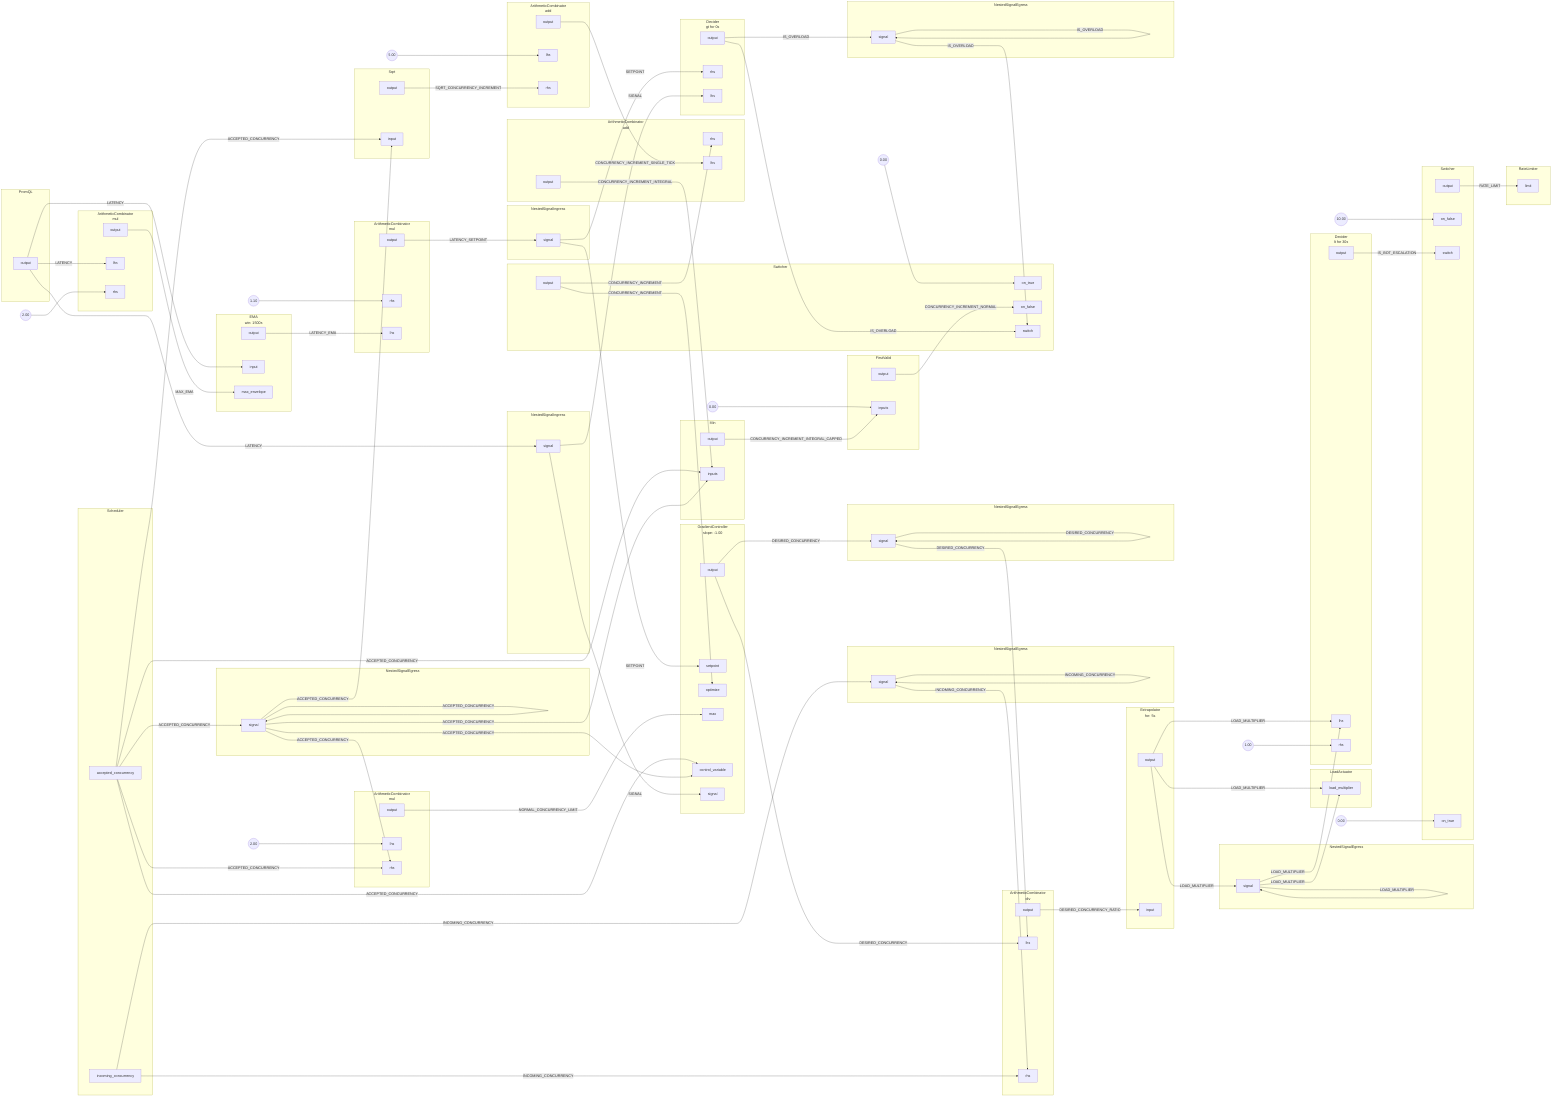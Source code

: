 flowchart LR
subgraph root.0[PromQL]
subgraph root.0_outports[ ]
style root.0_outports fill:none,stroke:none
root.0output[output]
end
end
subgraph root.1[<center>ArithmeticCombinator<br/>mul</center>]
subgraph root.1_inports[ ]
style root.1_inports fill:none,stroke:none
root.1lhs[lhs]
root.1rhs[rhs]
end
subgraph root.1_outports[ ]
style root.1_outports fill:none,stroke:none
root.1output[output]
end
end
FakeConstant0((2.00))
FakeConstant0 --> root.1rhs
subgraph root.2[<center>ArithmeticCombinator<br/>mul</center>]
subgraph root.2_inports[ ]
style root.2_inports fill:none,stroke:none
root.2rhs[rhs]
root.2lhs[lhs]
end
subgraph root.2_outports[ ]
style root.2_outports fill:none,stroke:none
root.2output[output]
end
end
FakeConstant1((1.10))
FakeConstant1 --> root.2rhs
subgraph root.3[<center>EMA<br/>win: 1500s</center>]
subgraph root.3_inports[ ]
style root.3_inports fill:none,stroke:none
root.3input[input]
root.3max_envelope[max_envelope]
end
subgraph root.3_outports[ ]
style root.3_outports fill:none,stroke:none
root.3output[output]
end
end
subgraph root.4.0[<center>ArithmeticCombinator<br/>div</center>]
subgraph root.4.0_inports[ ]
style root.4.0_inports fill:none,stroke:none
root.4.0lhs[lhs]
root.4.0rhs[rhs]
end
subgraph root.4.0_outports[ ]
style root.4.0_outports fill:none,stroke:none
root.4.0output[output]
end
end
subgraph root.4.1[<center>ArithmeticCombinator<br/>mul</center>]
subgraph root.4.1_inports[ ]
style root.4.1_inports fill:none,stroke:none
root.4.1lhs[lhs]
root.4.1rhs[rhs]
end
subgraph root.4.1_outports[ ]
style root.4.1_outports fill:none,stroke:none
root.4.1output[output]
end
end
FakeConstant2((2.00))
FakeConstant2 --> root.4.1lhs
subgraph root.4.2[<center>ArithmeticCombinator<br/>add</center>]
subgraph root.4.2_inports[ ]
style root.4.2_inports fill:none,stroke:none
root.4.2lhs[lhs]
root.4.2rhs[rhs]
end
subgraph root.4.2_outports[ ]
style root.4.2_outports fill:none,stroke:none
root.4.2output[output]
end
end
FakeConstant3((5.00))
FakeConstant3 --> root.4.2lhs
subgraph root.4.3[<center>ArithmeticCombinator<br/>add</center>]
subgraph root.4.3_inports[ ]
style root.4.3_inports fill:none,stroke:none
root.4.3rhs[rhs]
root.4.3lhs[lhs]
end
subgraph root.4.3_outports[ ]
style root.4.3_outports fill:none,stroke:none
root.4.3output[output]
end
end
subgraph root.4.4[Min]
subgraph root.4.4_inports[ ]
style root.4.4_inports fill:none,stroke:none
root.4.4inputs[inputs]
root.4.4inputs[inputs]
end
subgraph root.4.4_outports[ ]
style root.4.4_outports fill:none,stroke:none
root.4.4output[output]
end
end
subgraph root.4.5[FirstValid]
subgraph root.4.5_inports[ ]
style root.4.5_inports fill:none,stroke:none
root.4.5inputs[inputs]
root.4.5inputs[inputs]
end
subgraph root.4.5_outports[ ]
style root.4.5_outports fill:none,stroke:none
root.4.5output[output]
end
end
FakeConstant4((0.00))
FakeConstant4 --> root.4.5inputs
subgraph root.4.6[Sqrt]
subgraph root.4.6_inports[ ]
style root.4.6_inports fill:none,stroke:none
root.4.6input[input]
end
subgraph root.4.6_outports[ ]
style root.4.6_outports fill:none,stroke:none
root.4.6output[output]
end
end
subgraph root.4.7[<center>GradientController<br/>slope: -1.00</center>]
subgraph root.4.7_inports[ ]
style root.4.7_inports fill:none,stroke:none
root.4.7setpoint[setpoint]
root.4.7optimize[optimize]
root.4.7max[max]
root.4.7control_variable[control_variable]
root.4.7signal[signal]
end
subgraph root.4.7_outports[ ]
style root.4.7_outports fill:none,stroke:none
root.4.7output[output]
end
end
subgraph root.4.8[<center>Extrapolator<br/>for: 5s</center>]
subgraph root.4.8_inports[ ]
style root.4.8_inports fill:none,stroke:none
root.4.8input[input]
end
subgraph root.4.8_outports[ ]
style root.4.8_outports fill:none,stroke:none
root.4.8output[output]
end
end
subgraph root.4.9.Scheduler[Scheduler]
subgraph root.4.9.Scheduler_outports[ ]
style root.4.9.Scheduler_outports fill:none,stroke:none
root.4.9.Scheduleraccepted_concurrency[accepted_concurrency]
root.4.9.Schedulerincoming_concurrency[incoming_concurrency]
end
end
subgraph root.4.9.LoadActuator[LoadActuator]
subgraph root.4.9.LoadActuator_inports[ ]
style root.4.9.LoadActuator_inports fill:none,stroke:none
root.4.9.LoadActuatorload_multiplier[load_multiplier]
end
end
subgraph root.4.10[<center>Decider<br/>gt for 0s</center>]
subgraph root.4.10_inports[ ]
style root.4.10_inports fill:none,stroke:none
root.4.10rhs[rhs]
root.4.10lhs[lhs]
end
subgraph root.4.10_outports[ ]
style root.4.10_outports fill:none,stroke:none
root.4.10output[output]
end
end
subgraph root.4.11[Switcher]
subgraph root.4.11_inports[ ]
style root.4.11_inports fill:none,stroke:none
root.4.11on_true[on_true]
root.4.11on_false[on_false]
root.4.11switch[switch]
end
subgraph root.4.11_outports[ ]
style root.4.11_outports fill:none,stroke:none
root.4.11output[output]
end
end
FakeConstant5((0.00))
FakeConstant5 --> root.4.11on_true
subgraph root.4.12[NestedSignalIngress]
subgraph root.4.12_inports[ ]
style root.4.12_inports fill:none,stroke:none
root.4.12signal[signal]
end
subgraph root.4.12_outports[ ]
style root.4.12_outports fill:none,stroke:none
root.4.12signal[signal]
end
end
subgraph root.4.13[NestedSignalIngress]
subgraph root.4.13_inports[ ]
style root.4.13_inports fill:none,stroke:none
root.4.13signal[signal]
end
subgraph root.4.13_outports[ ]
style root.4.13_outports fill:none,stroke:none
root.4.13signal[signal]
end
end
subgraph root.4.14[NestedSignalEgress]
subgraph root.4.14_inports[ ]
style root.4.14_inports fill:none,stroke:none
root.4.14signal[signal]
end
subgraph root.4.14_outports[ ]
style root.4.14_outports fill:none,stroke:none
root.4.14signal[signal]
end
end
subgraph root.4.15[NestedSignalEgress]
subgraph root.4.15_inports[ ]
style root.4.15_inports fill:none,stroke:none
root.4.15signal[signal]
end
subgraph root.4.15_outports[ ]
style root.4.15_outports fill:none,stroke:none
root.4.15signal[signal]
end
end
subgraph root.4.16[NestedSignalEgress]
subgraph root.4.16_inports[ ]
style root.4.16_inports fill:none,stroke:none
root.4.16signal[signal]
end
subgraph root.4.16_outports[ ]
style root.4.16_outports fill:none,stroke:none
root.4.16signal[signal]
end
end
subgraph root.4.17[NestedSignalEgress]
subgraph root.4.17_inports[ ]
style root.4.17_inports fill:none,stroke:none
root.4.17signal[signal]
end
subgraph root.4.17_outports[ ]
style root.4.17_outports fill:none,stroke:none
root.4.17signal[signal]
end
end
subgraph root.4.18[NestedSignalEgress]
subgraph root.4.18_inports[ ]
style root.4.18_inports fill:none,stroke:none
root.4.18signal[signal]
end
subgraph root.4.18_outports[ ]
style root.4.18_outports fill:none,stroke:none
root.4.18signal[signal]
end
end
subgraph root.5[<center>Decider<br/>lt for 30s</center>]
subgraph root.5_inports[ ]
style root.5_inports fill:none,stroke:none
root.5lhs[lhs]
root.5rhs[rhs]
end
subgraph root.5_outports[ ]
style root.5_outports fill:none,stroke:none
root.5output[output]
end
end
FakeConstant6((1.00))
FakeConstant6 --> root.5rhs
subgraph root.6[Switcher]
subgraph root.6_inports[ ]
style root.6_inports fill:none,stroke:none
root.6on_false[on_false]
root.6switch[switch]
root.6on_true[on_true]
end
subgraph root.6_outports[ ]
style root.6_outports fill:none,stroke:none
root.6output[output]
end
end
FakeConstant7((10.00))
FakeConstant7 --> root.6on_false
FakeConstant8((0.00))
FakeConstant8 --> root.6on_true
subgraph root.7[RateLimiter]
subgraph root.7_inports[ ]
style root.7_inports fill:none,stroke:none
root.7limit[limit]
end
end
root.4.4output --> |CONCURRENCY_INCREMENT_INTEGRAL_CAPPED| root.4.5inputs
root.0output --> |LATENCY| root.1lhs
root.0output --> |LATENCY| root.3input
root.0output --> |LATENCY| root.4.12signal
root.4.0output --> |DESIRED_CONCURRENCY_RATIO| root.4.8input
root.4.1output --> |NORMAL_CONCURRENCY_LIMIT| root.4.7max
root.4.5output --> |CONCURRENCY_INCREMENT_NORMAL| root.4.11on_false
root.4.9.Scheduleraccepted_concurrency --> |ACCEPTED_CONCURRENCY| root.4.1rhs
root.4.9.Scheduleraccepted_concurrency --> |ACCEPTED_CONCURRENCY| root.4.4inputs
root.4.9.Scheduleraccepted_concurrency --> |ACCEPTED_CONCURRENCY| root.4.6input
root.4.9.Scheduleraccepted_concurrency --> |ACCEPTED_CONCURRENCY| root.4.7control_variable
root.4.9.Scheduleraccepted_concurrency --> |ACCEPTED_CONCURRENCY| root.4.14signal
root.4.14signal --> |ACCEPTED_CONCURRENCY| root.4.1rhs
root.4.14signal --> |ACCEPTED_CONCURRENCY| root.4.4inputs
root.4.14signal --> |ACCEPTED_CONCURRENCY| root.4.6input
root.4.14signal --> |ACCEPTED_CONCURRENCY| root.4.7control_variable
root.4.14signal --> |ACCEPTED_CONCURRENCY| root.4.14signal
root.4.9.Schedulerincoming_concurrency --> |INCOMING_CONCURRENCY| root.4.0rhs
root.4.9.Schedulerincoming_concurrency --> |INCOMING_CONCURRENCY| root.4.15signal
root.4.15signal --> |INCOMING_CONCURRENCY| root.4.0rhs
root.4.15signal --> |INCOMING_CONCURRENCY| root.4.15signal
root.4.11output --> |CONCURRENCY_INCREMENT| root.4.3rhs
root.4.11output --> |CONCURRENCY_INCREMENT| root.4.7optimize
root.1output --> |MAX_EMA| root.3max_envelope
root.2output --> |LATENCY_SETPOINT| root.4.13signal
root.3output --> |LATENCY_EMA| root.2lhs
root.4.2output --> |CONCURRENCY_INCREMENT_SINGLE_TICK| root.4.3lhs
root.4.8output --> |LOAD_MULTIPLIER| root.4.9.LoadActuatorload_multiplier
root.4.8output --> |LOAD_MULTIPLIER| root.4.18signal
root.4.8output --> |LOAD_MULTIPLIER| root.5lhs
root.4.18signal --> |LOAD_MULTIPLIER| root.4.9.LoadActuatorload_multiplier
root.4.18signal --> |LOAD_MULTIPLIER| root.4.18signal
root.4.18signal --> |LOAD_MULTIPLIER| root.5lhs
root.4.13signal --> |SETPOINT| root.4.7setpoint
root.4.13signal --> |SETPOINT| root.4.10rhs
root.4.10output --> |IS_OVERLOAD| root.4.11switch
root.4.10output --> |IS_OVERLOAD| root.4.17signal
root.4.17signal --> |IS_OVERLOAD| root.4.11switch
root.4.17signal --> |IS_OVERLOAD| root.4.17signal
root.4.12signal --> |SIGNAL| root.4.7signal
root.4.12signal --> |SIGNAL| root.4.10lhs
root.5output --> |IS_BOT_ESCALATION| root.6switch
root.6output --> |RATE_LIMIT| root.7limit
root.4.3output --> |CONCURRENCY_INCREMENT_INTEGRAL| root.4.4inputs
root.4.6output --> |SQRT_CONCURRENCY_INCREMENT| root.4.2rhs
root.4.7output --> |DESIRED_CONCURRENCY| root.4.0lhs
root.4.7output --> |DESIRED_CONCURRENCY| root.4.16signal
root.4.16signal --> |DESIRED_CONCURRENCY| root.4.0lhs
root.4.16signal --> |DESIRED_CONCURRENCY| root.4.16signal